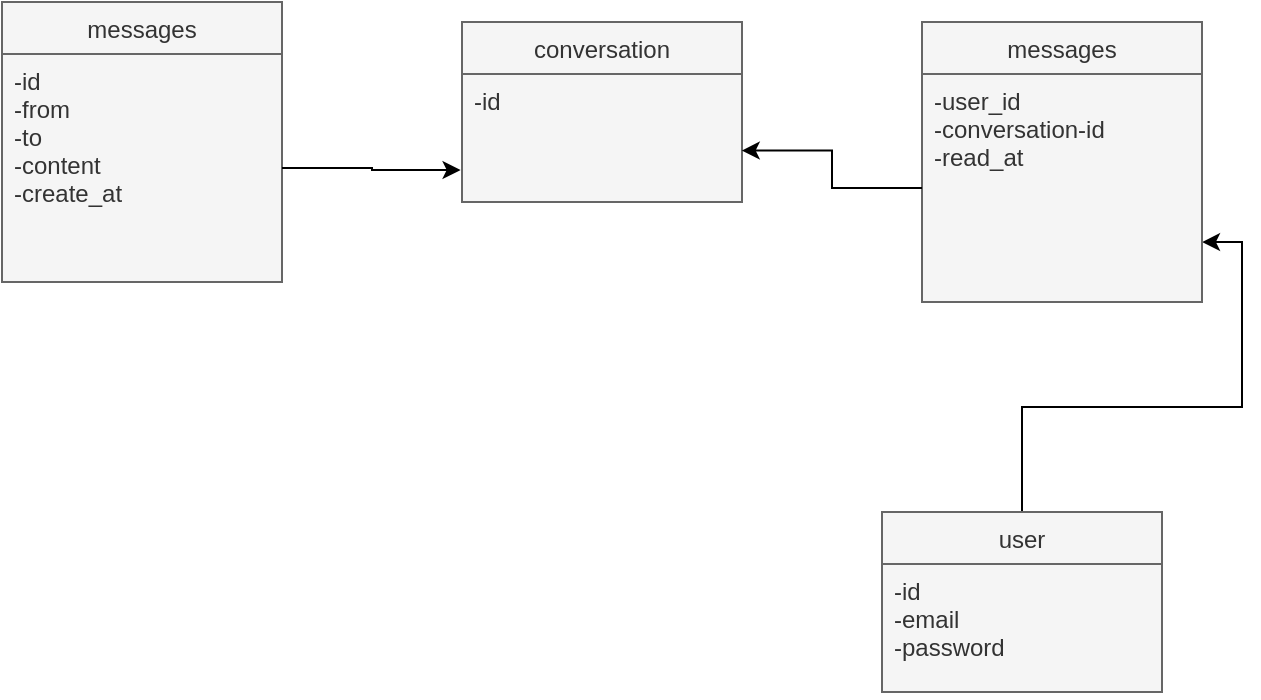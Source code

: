 <mxfile version="14.6.9" type="github">
  <diagram id="0wPQk6ujesxeyPdlvdDz" name="Page-1">
    <mxGraphModel dx="2044" dy="1086" grid="1" gridSize="10" guides="1" tooltips="1" connect="1" arrows="1" fold="1" page="1" pageScale="1" pageWidth="827" pageHeight="1169" math="0" shadow="0">
      <root>
        <mxCell id="0" />
        <mxCell id="1" parent="0" />
        <mxCell id="ws90UyperbxyrdKR0zJr-36" value="conversation" style="swimlane;fontStyle=0;childLayout=stackLayout;horizontal=1;startSize=26;fillColor=#f5f5f5;horizontalStack=0;resizeParent=1;resizeParentMax=0;resizeLast=0;collapsible=1;marginBottom=0;strokeColor=#666666;fontColor=#333333;" parent="1" vertex="1">
          <mxGeometry x="320" y="200" width="140" height="90" as="geometry">
            <mxRectangle x="380" y="340" width="100" height="26" as="alternateBounds" />
          </mxGeometry>
        </mxCell>
        <mxCell id="ws90UyperbxyrdKR0zJr-37" value="-id" style="text;align=left;verticalAlign=top;spacingLeft=4;spacingRight=4;overflow=hidden;rotatable=0;points=[[0,0.5],[1,0.5]];portConstraint=eastwest;fillColor=#f5f5f5;strokeColor=#666666;fontColor=#333333;" parent="ws90UyperbxyrdKR0zJr-36" vertex="1">
          <mxGeometry y="26" width="140" height="64" as="geometry" />
        </mxCell>
        <mxCell id="ws90UyperbxyrdKR0zJr-57" style="edgeStyle=orthogonalEdgeStyle;rounded=0;orthogonalLoop=1;jettySize=auto;html=1;entryX=1;entryY=0.737;entryDx=0;entryDy=0;entryPerimeter=0;" parent="1" source="ws90UyperbxyrdKR0zJr-44" target="ws90UyperbxyrdKR0zJr-50" edge="1">
          <mxGeometry relative="1" as="geometry" />
        </mxCell>
        <mxCell id="ws90UyperbxyrdKR0zJr-44" value="user" style="swimlane;fontStyle=0;childLayout=stackLayout;horizontal=1;startSize=26;fillColor=#f5f5f5;horizontalStack=0;resizeParent=1;resizeParentMax=0;resizeLast=0;collapsible=1;marginBottom=0;strokeColor=#666666;fontColor=#333333;" parent="1" vertex="1">
          <mxGeometry x="530" y="445" width="140" height="90" as="geometry">
            <mxRectangle x="380" y="340" width="100" height="26" as="alternateBounds" />
          </mxGeometry>
        </mxCell>
        <mxCell id="ws90UyperbxyrdKR0zJr-45" value="-id&#xa;-email&#xa;-password&#xa;" style="text;align=left;verticalAlign=top;spacingLeft=4;spacingRight=4;overflow=hidden;rotatable=0;points=[[0,0.5],[1,0.5]];portConstraint=eastwest;fillColor=#f5f5f5;strokeColor=#666666;fontColor=#333333;" parent="ws90UyperbxyrdKR0zJr-44" vertex="1">
          <mxGeometry y="26" width="140" height="64" as="geometry" />
        </mxCell>
        <mxCell id="ws90UyperbxyrdKR0zJr-49" value="messages" style="swimlane;fontStyle=0;childLayout=stackLayout;horizontal=1;startSize=26;fillColor=#f5f5f5;horizontalStack=0;resizeParent=1;resizeParentMax=0;resizeLast=0;collapsible=1;marginBottom=0;strokeColor=#666666;fontColor=#333333;" parent="1" vertex="1">
          <mxGeometry x="550" y="200" width="140" height="140" as="geometry">
            <mxRectangle x="380" y="340" width="100" height="26" as="alternateBounds" />
          </mxGeometry>
        </mxCell>
        <mxCell id="ws90UyperbxyrdKR0zJr-50" value="-user_id&#xa;-conversation-id&#xa;-read_at&#xa;" style="text;align=left;verticalAlign=top;spacingLeft=4;spacingRight=4;overflow=hidden;rotatable=0;points=[[0,0.5],[1,0.5]];portConstraint=eastwest;fillColor=#f5f5f5;strokeColor=#666666;fontColor=#333333;" parent="ws90UyperbxyrdKR0zJr-49" vertex="1">
          <mxGeometry y="26" width="140" height="114" as="geometry" />
        </mxCell>
        <mxCell id="ws90UyperbxyrdKR0zJr-54" value="messages" style="swimlane;fontStyle=0;childLayout=stackLayout;horizontal=1;startSize=26;fillColor=#f5f5f5;horizontalStack=0;resizeParent=1;resizeParentMax=0;resizeLast=0;collapsible=1;marginBottom=0;strokeColor=#666666;fontColor=#333333;" parent="1" vertex="1">
          <mxGeometry x="90" y="190" width="140" height="140" as="geometry">
            <mxRectangle x="380" y="340" width="100" height="26" as="alternateBounds" />
          </mxGeometry>
        </mxCell>
        <mxCell id="ws90UyperbxyrdKR0zJr-55" value="-id&#xa;-from&#xa;-to&#xa;-content&#xa;-create_at&#xa;" style="text;align=left;verticalAlign=top;spacingLeft=4;spacingRight=4;overflow=hidden;rotatable=0;points=[[0,0.5],[1,0.5]];portConstraint=eastwest;fillColor=#f5f5f5;strokeColor=#666666;fontColor=#333333;" parent="ws90UyperbxyrdKR0zJr-54" vertex="1">
          <mxGeometry y="26" width="140" height="114" as="geometry" />
        </mxCell>
        <mxCell id="ws90UyperbxyrdKR0zJr-58" style="edgeStyle=orthogonalEdgeStyle;rounded=0;orthogonalLoop=1;jettySize=auto;html=1;entryX=0.999;entryY=0.598;entryDx=0;entryDy=0;entryPerimeter=0;" parent="1" source="ws90UyperbxyrdKR0zJr-50" target="ws90UyperbxyrdKR0zJr-37" edge="1">
          <mxGeometry relative="1" as="geometry" />
        </mxCell>
        <mxCell id="ws90UyperbxyrdKR0zJr-59" style="edgeStyle=orthogonalEdgeStyle;rounded=0;orthogonalLoop=1;jettySize=auto;html=1;entryX=-0.005;entryY=0.75;entryDx=0;entryDy=0;entryPerimeter=0;" parent="1" source="ws90UyperbxyrdKR0zJr-55" target="ws90UyperbxyrdKR0zJr-37" edge="1">
          <mxGeometry relative="1" as="geometry" />
        </mxCell>
      </root>
    </mxGraphModel>
  </diagram>
</mxfile>
